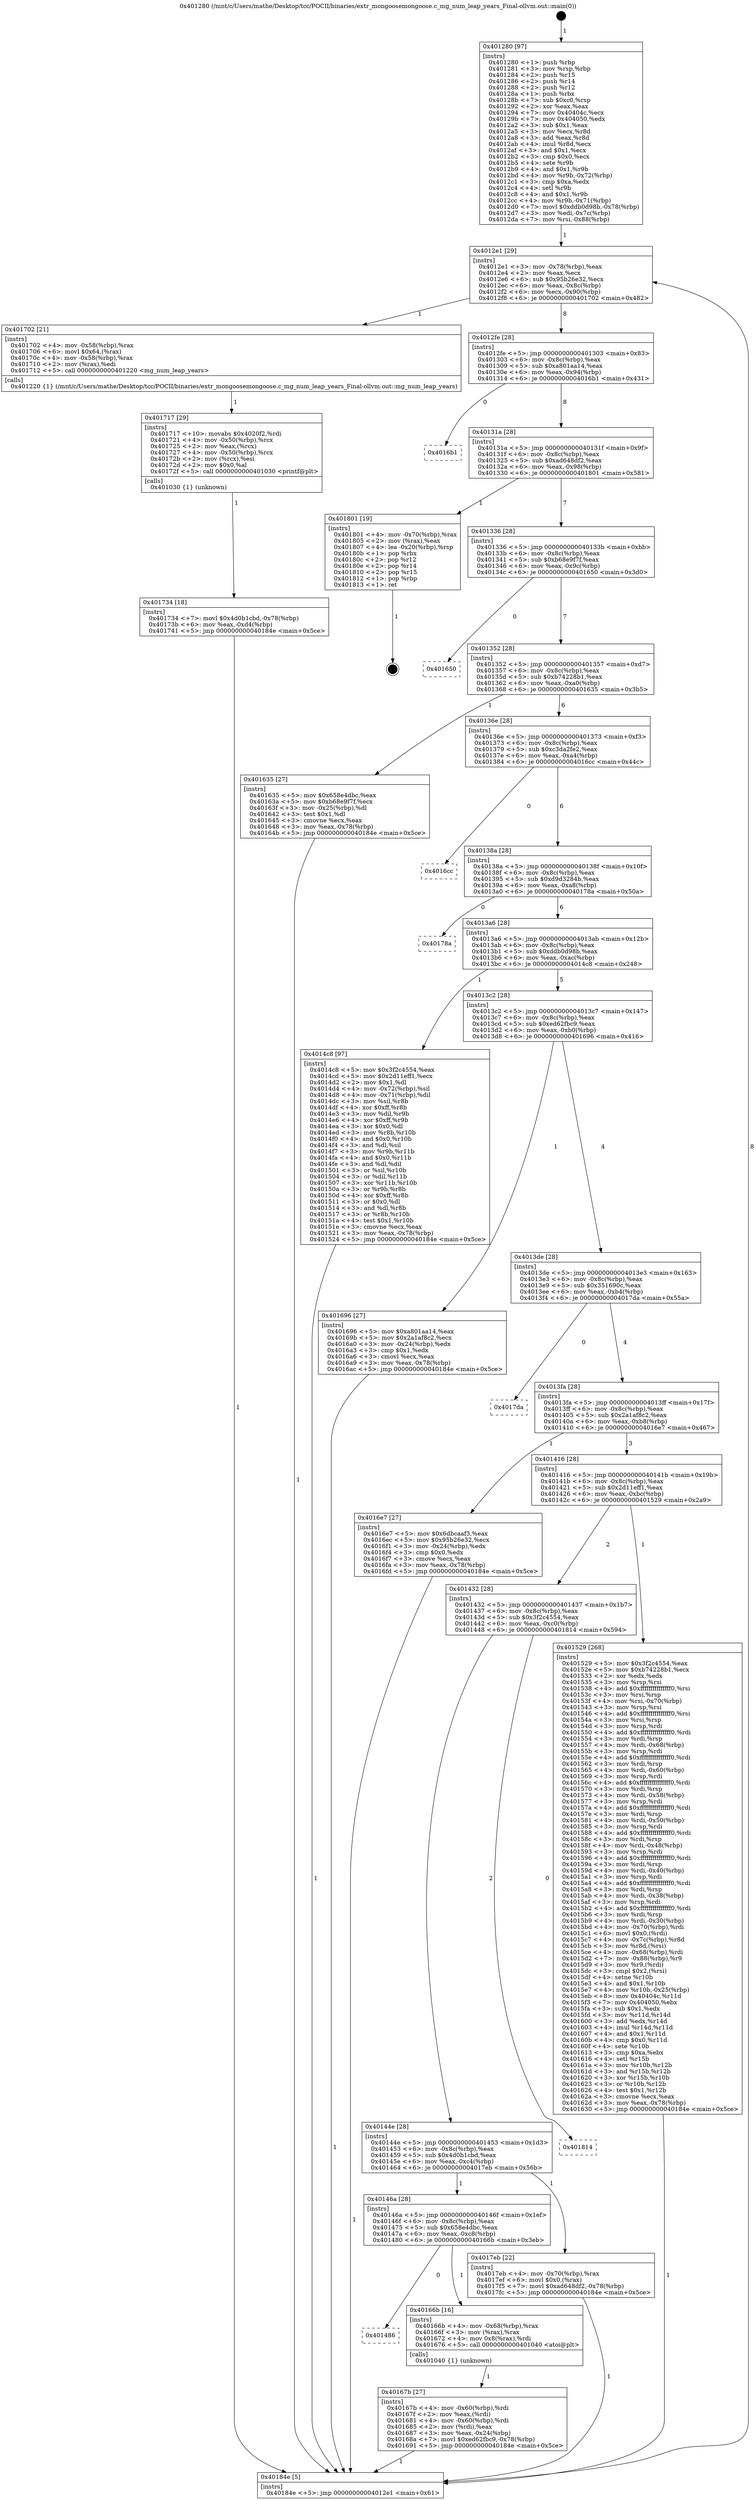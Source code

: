 digraph "0x401280" {
  label = "0x401280 (/mnt/c/Users/mathe/Desktop/tcc/POCII/binaries/extr_mongoosemongoose.c_mg_num_leap_years_Final-ollvm.out::main(0))"
  labelloc = "t"
  node[shape=record]

  Entry [label="",width=0.3,height=0.3,shape=circle,fillcolor=black,style=filled]
  "0x4012e1" [label="{
     0x4012e1 [29]\l
     | [instrs]\l
     &nbsp;&nbsp;0x4012e1 \<+3\>: mov -0x78(%rbp),%eax\l
     &nbsp;&nbsp;0x4012e4 \<+2\>: mov %eax,%ecx\l
     &nbsp;&nbsp;0x4012e6 \<+6\>: sub $0x95b26e32,%ecx\l
     &nbsp;&nbsp;0x4012ec \<+6\>: mov %eax,-0x8c(%rbp)\l
     &nbsp;&nbsp;0x4012f2 \<+6\>: mov %ecx,-0x90(%rbp)\l
     &nbsp;&nbsp;0x4012f8 \<+6\>: je 0000000000401702 \<main+0x482\>\l
  }"]
  "0x401702" [label="{
     0x401702 [21]\l
     | [instrs]\l
     &nbsp;&nbsp;0x401702 \<+4\>: mov -0x58(%rbp),%rax\l
     &nbsp;&nbsp;0x401706 \<+6\>: movl $0x64,(%rax)\l
     &nbsp;&nbsp;0x40170c \<+4\>: mov -0x58(%rbp),%rax\l
     &nbsp;&nbsp;0x401710 \<+2\>: mov (%rax),%edi\l
     &nbsp;&nbsp;0x401712 \<+5\>: call 0000000000401220 \<mg_num_leap_years\>\l
     | [calls]\l
     &nbsp;&nbsp;0x401220 \{1\} (/mnt/c/Users/mathe/Desktop/tcc/POCII/binaries/extr_mongoosemongoose.c_mg_num_leap_years_Final-ollvm.out::mg_num_leap_years)\l
  }"]
  "0x4012fe" [label="{
     0x4012fe [28]\l
     | [instrs]\l
     &nbsp;&nbsp;0x4012fe \<+5\>: jmp 0000000000401303 \<main+0x83\>\l
     &nbsp;&nbsp;0x401303 \<+6\>: mov -0x8c(%rbp),%eax\l
     &nbsp;&nbsp;0x401309 \<+5\>: sub $0xa801aa14,%eax\l
     &nbsp;&nbsp;0x40130e \<+6\>: mov %eax,-0x94(%rbp)\l
     &nbsp;&nbsp;0x401314 \<+6\>: je 00000000004016b1 \<main+0x431\>\l
  }"]
  Exit [label="",width=0.3,height=0.3,shape=circle,fillcolor=black,style=filled,peripheries=2]
  "0x4016b1" [label="{
     0x4016b1\l
  }", style=dashed]
  "0x40131a" [label="{
     0x40131a [28]\l
     | [instrs]\l
     &nbsp;&nbsp;0x40131a \<+5\>: jmp 000000000040131f \<main+0x9f\>\l
     &nbsp;&nbsp;0x40131f \<+6\>: mov -0x8c(%rbp),%eax\l
     &nbsp;&nbsp;0x401325 \<+5\>: sub $0xad648df2,%eax\l
     &nbsp;&nbsp;0x40132a \<+6\>: mov %eax,-0x98(%rbp)\l
     &nbsp;&nbsp;0x401330 \<+6\>: je 0000000000401801 \<main+0x581\>\l
  }"]
  "0x401734" [label="{
     0x401734 [18]\l
     | [instrs]\l
     &nbsp;&nbsp;0x401734 \<+7\>: movl $0x4d0b1cbd,-0x78(%rbp)\l
     &nbsp;&nbsp;0x40173b \<+6\>: mov %eax,-0xd4(%rbp)\l
     &nbsp;&nbsp;0x401741 \<+5\>: jmp 000000000040184e \<main+0x5ce\>\l
  }"]
  "0x401801" [label="{
     0x401801 [19]\l
     | [instrs]\l
     &nbsp;&nbsp;0x401801 \<+4\>: mov -0x70(%rbp),%rax\l
     &nbsp;&nbsp;0x401805 \<+2\>: mov (%rax),%eax\l
     &nbsp;&nbsp;0x401807 \<+4\>: lea -0x20(%rbp),%rsp\l
     &nbsp;&nbsp;0x40180b \<+1\>: pop %rbx\l
     &nbsp;&nbsp;0x40180c \<+2\>: pop %r12\l
     &nbsp;&nbsp;0x40180e \<+2\>: pop %r14\l
     &nbsp;&nbsp;0x401810 \<+2\>: pop %r15\l
     &nbsp;&nbsp;0x401812 \<+1\>: pop %rbp\l
     &nbsp;&nbsp;0x401813 \<+1\>: ret\l
  }"]
  "0x401336" [label="{
     0x401336 [28]\l
     | [instrs]\l
     &nbsp;&nbsp;0x401336 \<+5\>: jmp 000000000040133b \<main+0xbb\>\l
     &nbsp;&nbsp;0x40133b \<+6\>: mov -0x8c(%rbp),%eax\l
     &nbsp;&nbsp;0x401341 \<+5\>: sub $0xb68e9f7f,%eax\l
     &nbsp;&nbsp;0x401346 \<+6\>: mov %eax,-0x9c(%rbp)\l
     &nbsp;&nbsp;0x40134c \<+6\>: je 0000000000401650 \<main+0x3d0\>\l
  }"]
  "0x401717" [label="{
     0x401717 [29]\l
     | [instrs]\l
     &nbsp;&nbsp;0x401717 \<+10\>: movabs $0x4020f2,%rdi\l
     &nbsp;&nbsp;0x401721 \<+4\>: mov -0x50(%rbp),%rcx\l
     &nbsp;&nbsp;0x401725 \<+2\>: mov %eax,(%rcx)\l
     &nbsp;&nbsp;0x401727 \<+4\>: mov -0x50(%rbp),%rcx\l
     &nbsp;&nbsp;0x40172b \<+2\>: mov (%rcx),%esi\l
     &nbsp;&nbsp;0x40172d \<+2\>: mov $0x0,%al\l
     &nbsp;&nbsp;0x40172f \<+5\>: call 0000000000401030 \<printf@plt\>\l
     | [calls]\l
     &nbsp;&nbsp;0x401030 \{1\} (unknown)\l
  }"]
  "0x401650" [label="{
     0x401650\l
  }", style=dashed]
  "0x401352" [label="{
     0x401352 [28]\l
     | [instrs]\l
     &nbsp;&nbsp;0x401352 \<+5\>: jmp 0000000000401357 \<main+0xd7\>\l
     &nbsp;&nbsp;0x401357 \<+6\>: mov -0x8c(%rbp),%eax\l
     &nbsp;&nbsp;0x40135d \<+5\>: sub $0xb74228b1,%eax\l
     &nbsp;&nbsp;0x401362 \<+6\>: mov %eax,-0xa0(%rbp)\l
     &nbsp;&nbsp;0x401368 \<+6\>: je 0000000000401635 \<main+0x3b5\>\l
  }"]
  "0x40167b" [label="{
     0x40167b [27]\l
     | [instrs]\l
     &nbsp;&nbsp;0x40167b \<+4\>: mov -0x60(%rbp),%rdi\l
     &nbsp;&nbsp;0x40167f \<+2\>: mov %eax,(%rdi)\l
     &nbsp;&nbsp;0x401681 \<+4\>: mov -0x60(%rbp),%rdi\l
     &nbsp;&nbsp;0x401685 \<+2\>: mov (%rdi),%eax\l
     &nbsp;&nbsp;0x401687 \<+3\>: mov %eax,-0x24(%rbp)\l
     &nbsp;&nbsp;0x40168a \<+7\>: movl $0xed62fbc9,-0x78(%rbp)\l
     &nbsp;&nbsp;0x401691 \<+5\>: jmp 000000000040184e \<main+0x5ce\>\l
  }"]
  "0x401635" [label="{
     0x401635 [27]\l
     | [instrs]\l
     &nbsp;&nbsp;0x401635 \<+5\>: mov $0x658e4dbc,%eax\l
     &nbsp;&nbsp;0x40163a \<+5\>: mov $0xb68e9f7f,%ecx\l
     &nbsp;&nbsp;0x40163f \<+3\>: mov -0x25(%rbp),%dl\l
     &nbsp;&nbsp;0x401642 \<+3\>: test $0x1,%dl\l
     &nbsp;&nbsp;0x401645 \<+3\>: cmovne %ecx,%eax\l
     &nbsp;&nbsp;0x401648 \<+3\>: mov %eax,-0x78(%rbp)\l
     &nbsp;&nbsp;0x40164b \<+5\>: jmp 000000000040184e \<main+0x5ce\>\l
  }"]
  "0x40136e" [label="{
     0x40136e [28]\l
     | [instrs]\l
     &nbsp;&nbsp;0x40136e \<+5\>: jmp 0000000000401373 \<main+0xf3\>\l
     &nbsp;&nbsp;0x401373 \<+6\>: mov -0x8c(%rbp),%eax\l
     &nbsp;&nbsp;0x401379 \<+5\>: sub $0xc3da2fe2,%eax\l
     &nbsp;&nbsp;0x40137e \<+6\>: mov %eax,-0xa4(%rbp)\l
     &nbsp;&nbsp;0x401384 \<+6\>: je 00000000004016cc \<main+0x44c\>\l
  }"]
  "0x401486" [label="{
     0x401486\l
  }", style=dashed]
  "0x4016cc" [label="{
     0x4016cc\l
  }", style=dashed]
  "0x40138a" [label="{
     0x40138a [28]\l
     | [instrs]\l
     &nbsp;&nbsp;0x40138a \<+5\>: jmp 000000000040138f \<main+0x10f\>\l
     &nbsp;&nbsp;0x40138f \<+6\>: mov -0x8c(%rbp),%eax\l
     &nbsp;&nbsp;0x401395 \<+5\>: sub $0xd9d3284b,%eax\l
     &nbsp;&nbsp;0x40139a \<+6\>: mov %eax,-0xa8(%rbp)\l
     &nbsp;&nbsp;0x4013a0 \<+6\>: je 000000000040178a \<main+0x50a\>\l
  }"]
  "0x40166b" [label="{
     0x40166b [16]\l
     | [instrs]\l
     &nbsp;&nbsp;0x40166b \<+4\>: mov -0x68(%rbp),%rax\l
     &nbsp;&nbsp;0x40166f \<+3\>: mov (%rax),%rax\l
     &nbsp;&nbsp;0x401672 \<+4\>: mov 0x8(%rax),%rdi\l
     &nbsp;&nbsp;0x401676 \<+5\>: call 0000000000401040 \<atoi@plt\>\l
     | [calls]\l
     &nbsp;&nbsp;0x401040 \{1\} (unknown)\l
  }"]
  "0x40178a" [label="{
     0x40178a\l
  }", style=dashed]
  "0x4013a6" [label="{
     0x4013a6 [28]\l
     | [instrs]\l
     &nbsp;&nbsp;0x4013a6 \<+5\>: jmp 00000000004013ab \<main+0x12b\>\l
     &nbsp;&nbsp;0x4013ab \<+6\>: mov -0x8c(%rbp),%eax\l
     &nbsp;&nbsp;0x4013b1 \<+5\>: sub $0xddb0d98b,%eax\l
     &nbsp;&nbsp;0x4013b6 \<+6\>: mov %eax,-0xac(%rbp)\l
     &nbsp;&nbsp;0x4013bc \<+6\>: je 00000000004014c8 \<main+0x248\>\l
  }"]
  "0x40146a" [label="{
     0x40146a [28]\l
     | [instrs]\l
     &nbsp;&nbsp;0x40146a \<+5\>: jmp 000000000040146f \<main+0x1ef\>\l
     &nbsp;&nbsp;0x40146f \<+6\>: mov -0x8c(%rbp),%eax\l
     &nbsp;&nbsp;0x401475 \<+5\>: sub $0x658e4dbc,%eax\l
     &nbsp;&nbsp;0x40147a \<+6\>: mov %eax,-0xc8(%rbp)\l
     &nbsp;&nbsp;0x401480 \<+6\>: je 000000000040166b \<main+0x3eb\>\l
  }"]
  "0x4014c8" [label="{
     0x4014c8 [97]\l
     | [instrs]\l
     &nbsp;&nbsp;0x4014c8 \<+5\>: mov $0x3f2c4554,%eax\l
     &nbsp;&nbsp;0x4014cd \<+5\>: mov $0x2d11eff1,%ecx\l
     &nbsp;&nbsp;0x4014d2 \<+2\>: mov $0x1,%dl\l
     &nbsp;&nbsp;0x4014d4 \<+4\>: mov -0x72(%rbp),%sil\l
     &nbsp;&nbsp;0x4014d8 \<+4\>: mov -0x71(%rbp),%dil\l
     &nbsp;&nbsp;0x4014dc \<+3\>: mov %sil,%r8b\l
     &nbsp;&nbsp;0x4014df \<+4\>: xor $0xff,%r8b\l
     &nbsp;&nbsp;0x4014e3 \<+3\>: mov %dil,%r9b\l
     &nbsp;&nbsp;0x4014e6 \<+4\>: xor $0xff,%r9b\l
     &nbsp;&nbsp;0x4014ea \<+3\>: xor $0x0,%dl\l
     &nbsp;&nbsp;0x4014ed \<+3\>: mov %r8b,%r10b\l
     &nbsp;&nbsp;0x4014f0 \<+4\>: and $0x0,%r10b\l
     &nbsp;&nbsp;0x4014f4 \<+3\>: and %dl,%sil\l
     &nbsp;&nbsp;0x4014f7 \<+3\>: mov %r9b,%r11b\l
     &nbsp;&nbsp;0x4014fa \<+4\>: and $0x0,%r11b\l
     &nbsp;&nbsp;0x4014fe \<+3\>: and %dl,%dil\l
     &nbsp;&nbsp;0x401501 \<+3\>: or %sil,%r10b\l
     &nbsp;&nbsp;0x401504 \<+3\>: or %dil,%r11b\l
     &nbsp;&nbsp;0x401507 \<+3\>: xor %r11b,%r10b\l
     &nbsp;&nbsp;0x40150a \<+3\>: or %r9b,%r8b\l
     &nbsp;&nbsp;0x40150d \<+4\>: xor $0xff,%r8b\l
     &nbsp;&nbsp;0x401511 \<+3\>: or $0x0,%dl\l
     &nbsp;&nbsp;0x401514 \<+3\>: and %dl,%r8b\l
     &nbsp;&nbsp;0x401517 \<+3\>: or %r8b,%r10b\l
     &nbsp;&nbsp;0x40151a \<+4\>: test $0x1,%r10b\l
     &nbsp;&nbsp;0x40151e \<+3\>: cmovne %ecx,%eax\l
     &nbsp;&nbsp;0x401521 \<+3\>: mov %eax,-0x78(%rbp)\l
     &nbsp;&nbsp;0x401524 \<+5\>: jmp 000000000040184e \<main+0x5ce\>\l
  }"]
  "0x4013c2" [label="{
     0x4013c2 [28]\l
     | [instrs]\l
     &nbsp;&nbsp;0x4013c2 \<+5\>: jmp 00000000004013c7 \<main+0x147\>\l
     &nbsp;&nbsp;0x4013c7 \<+6\>: mov -0x8c(%rbp),%eax\l
     &nbsp;&nbsp;0x4013cd \<+5\>: sub $0xed62fbc9,%eax\l
     &nbsp;&nbsp;0x4013d2 \<+6\>: mov %eax,-0xb0(%rbp)\l
     &nbsp;&nbsp;0x4013d8 \<+6\>: je 0000000000401696 \<main+0x416\>\l
  }"]
  "0x40184e" [label="{
     0x40184e [5]\l
     | [instrs]\l
     &nbsp;&nbsp;0x40184e \<+5\>: jmp 00000000004012e1 \<main+0x61\>\l
  }"]
  "0x401280" [label="{
     0x401280 [97]\l
     | [instrs]\l
     &nbsp;&nbsp;0x401280 \<+1\>: push %rbp\l
     &nbsp;&nbsp;0x401281 \<+3\>: mov %rsp,%rbp\l
     &nbsp;&nbsp;0x401284 \<+2\>: push %r15\l
     &nbsp;&nbsp;0x401286 \<+2\>: push %r14\l
     &nbsp;&nbsp;0x401288 \<+2\>: push %r12\l
     &nbsp;&nbsp;0x40128a \<+1\>: push %rbx\l
     &nbsp;&nbsp;0x40128b \<+7\>: sub $0xc0,%rsp\l
     &nbsp;&nbsp;0x401292 \<+2\>: xor %eax,%eax\l
     &nbsp;&nbsp;0x401294 \<+7\>: mov 0x40404c,%ecx\l
     &nbsp;&nbsp;0x40129b \<+7\>: mov 0x404050,%edx\l
     &nbsp;&nbsp;0x4012a2 \<+3\>: sub $0x1,%eax\l
     &nbsp;&nbsp;0x4012a5 \<+3\>: mov %ecx,%r8d\l
     &nbsp;&nbsp;0x4012a8 \<+3\>: add %eax,%r8d\l
     &nbsp;&nbsp;0x4012ab \<+4\>: imul %r8d,%ecx\l
     &nbsp;&nbsp;0x4012af \<+3\>: and $0x1,%ecx\l
     &nbsp;&nbsp;0x4012b2 \<+3\>: cmp $0x0,%ecx\l
     &nbsp;&nbsp;0x4012b5 \<+4\>: sete %r9b\l
     &nbsp;&nbsp;0x4012b9 \<+4\>: and $0x1,%r9b\l
     &nbsp;&nbsp;0x4012bd \<+4\>: mov %r9b,-0x72(%rbp)\l
     &nbsp;&nbsp;0x4012c1 \<+3\>: cmp $0xa,%edx\l
     &nbsp;&nbsp;0x4012c4 \<+4\>: setl %r9b\l
     &nbsp;&nbsp;0x4012c8 \<+4\>: and $0x1,%r9b\l
     &nbsp;&nbsp;0x4012cc \<+4\>: mov %r9b,-0x71(%rbp)\l
     &nbsp;&nbsp;0x4012d0 \<+7\>: movl $0xddb0d98b,-0x78(%rbp)\l
     &nbsp;&nbsp;0x4012d7 \<+3\>: mov %edi,-0x7c(%rbp)\l
     &nbsp;&nbsp;0x4012da \<+7\>: mov %rsi,-0x88(%rbp)\l
  }"]
  "0x4017eb" [label="{
     0x4017eb [22]\l
     | [instrs]\l
     &nbsp;&nbsp;0x4017eb \<+4\>: mov -0x70(%rbp),%rax\l
     &nbsp;&nbsp;0x4017ef \<+6\>: movl $0x0,(%rax)\l
     &nbsp;&nbsp;0x4017f5 \<+7\>: movl $0xad648df2,-0x78(%rbp)\l
     &nbsp;&nbsp;0x4017fc \<+5\>: jmp 000000000040184e \<main+0x5ce\>\l
  }"]
  "0x401696" [label="{
     0x401696 [27]\l
     | [instrs]\l
     &nbsp;&nbsp;0x401696 \<+5\>: mov $0xa801aa14,%eax\l
     &nbsp;&nbsp;0x40169b \<+5\>: mov $0x2a1af8c2,%ecx\l
     &nbsp;&nbsp;0x4016a0 \<+3\>: mov -0x24(%rbp),%edx\l
     &nbsp;&nbsp;0x4016a3 \<+3\>: cmp $0x1,%edx\l
     &nbsp;&nbsp;0x4016a6 \<+3\>: cmovl %ecx,%eax\l
     &nbsp;&nbsp;0x4016a9 \<+3\>: mov %eax,-0x78(%rbp)\l
     &nbsp;&nbsp;0x4016ac \<+5\>: jmp 000000000040184e \<main+0x5ce\>\l
  }"]
  "0x4013de" [label="{
     0x4013de [28]\l
     | [instrs]\l
     &nbsp;&nbsp;0x4013de \<+5\>: jmp 00000000004013e3 \<main+0x163\>\l
     &nbsp;&nbsp;0x4013e3 \<+6\>: mov -0x8c(%rbp),%eax\l
     &nbsp;&nbsp;0x4013e9 \<+5\>: sub $0x351690c,%eax\l
     &nbsp;&nbsp;0x4013ee \<+6\>: mov %eax,-0xb4(%rbp)\l
     &nbsp;&nbsp;0x4013f4 \<+6\>: je 00000000004017da \<main+0x55a\>\l
  }"]
  "0x40144e" [label="{
     0x40144e [28]\l
     | [instrs]\l
     &nbsp;&nbsp;0x40144e \<+5\>: jmp 0000000000401453 \<main+0x1d3\>\l
     &nbsp;&nbsp;0x401453 \<+6\>: mov -0x8c(%rbp),%eax\l
     &nbsp;&nbsp;0x401459 \<+5\>: sub $0x4d0b1cbd,%eax\l
     &nbsp;&nbsp;0x40145e \<+6\>: mov %eax,-0xc4(%rbp)\l
     &nbsp;&nbsp;0x401464 \<+6\>: je 00000000004017eb \<main+0x56b\>\l
  }"]
  "0x4017da" [label="{
     0x4017da\l
  }", style=dashed]
  "0x4013fa" [label="{
     0x4013fa [28]\l
     | [instrs]\l
     &nbsp;&nbsp;0x4013fa \<+5\>: jmp 00000000004013ff \<main+0x17f\>\l
     &nbsp;&nbsp;0x4013ff \<+6\>: mov -0x8c(%rbp),%eax\l
     &nbsp;&nbsp;0x401405 \<+5\>: sub $0x2a1af8c2,%eax\l
     &nbsp;&nbsp;0x40140a \<+6\>: mov %eax,-0xb8(%rbp)\l
     &nbsp;&nbsp;0x401410 \<+6\>: je 00000000004016e7 \<main+0x467\>\l
  }"]
  "0x401814" [label="{
     0x401814\l
  }", style=dashed]
  "0x4016e7" [label="{
     0x4016e7 [27]\l
     | [instrs]\l
     &nbsp;&nbsp;0x4016e7 \<+5\>: mov $0x6dbcaaf3,%eax\l
     &nbsp;&nbsp;0x4016ec \<+5\>: mov $0x95b26e32,%ecx\l
     &nbsp;&nbsp;0x4016f1 \<+3\>: mov -0x24(%rbp),%edx\l
     &nbsp;&nbsp;0x4016f4 \<+3\>: cmp $0x0,%edx\l
     &nbsp;&nbsp;0x4016f7 \<+3\>: cmove %ecx,%eax\l
     &nbsp;&nbsp;0x4016fa \<+3\>: mov %eax,-0x78(%rbp)\l
     &nbsp;&nbsp;0x4016fd \<+5\>: jmp 000000000040184e \<main+0x5ce\>\l
  }"]
  "0x401416" [label="{
     0x401416 [28]\l
     | [instrs]\l
     &nbsp;&nbsp;0x401416 \<+5\>: jmp 000000000040141b \<main+0x19b\>\l
     &nbsp;&nbsp;0x40141b \<+6\>: mov -0x8c(%rbp),%eax\l
     &nbsp;&nbsp;0x401421 \<+5\>: sub $0x2d11eff1,%eax\l
     &nbsp;&nbsp;0x401426 \<+6\>: mov %eax,-0xbc(%rbp)\l
     &nbsp;&nbsp;0x40142c \<+6\>: je 0000000000401529 \<main+0x2a9\>\l
  }"]
  "0x401432" [label="{
     0x401432 [28]\l
     | [instrs]\l
     &nbsp;&nbsp;0x401432 \<+5\>: jmp 0000000000401437 \<main+0x1b7\>\l
     &nbsp;&nbsp;0x401437 \<+6\>: mov -0x8c(%rbp),%eax\l
     &nbsp;&nbsp;0x40143d \<+5\>: sub $0x3f2c4554,%eax\l
     &nbsp;&nbsp;0x401442 \<+6\>: mov %eax,-0xc0(%rbp)\l
     &nbsp;&nbsp;0x401448 \<+6\>: je 0000000000401814 \<main+0x594\>\l
  }"]
  "0x401529" [label="{
     0x401529 [268]\l
     | [instrs]\l
     &nbsp;&nbsp;0x401529 \<+5\>: mov $0x3f2c4554,%eax\l
     &nbsp;&nbsp;0x40152e \<+5\>: mov $0xb74228b1,%ecx\l
     &nbsp;&nbsp;0x401533 \<+2\>: xor %edx,%edx\l
     &nbsp;&nbsp;0x401535 \<+3\>: mov %rsp,%rsi\l
     &nbsp;&nbsp;0x401538 \<+4\>: add $0xfffffffffffffff0,%rsi\l
     &nbsp;&nbsp;0x40153c \<+3\>: mov %rsi,%rsp\l
     &nbsp;&nbsp;0x40153f \<+4\>: mov %rsi,-0x70(%rbp)\l
     &nbsp;&nbsp;0x401543 \<+3\>: mov %rsp,%rsi\l
     &nbsp;&nbsp;0x401546 \<+4\>: add $0xfffffffffffffff0,%rsi\l
     &nbsp;&nbsp;0x40154a \<+3\>: mov %rsi,%rsp\l
     &nbsp;&nbsp;0x40154d \<+3\>: mov %rsp,%rdi\l
     &nbsp;&nbsp;0x401550 \<+4\>: add $0xfffffffffffffff0,%rdi\l
     &nbsp;&nbsp;0x401554 \<+3\>: mov %rdi,%rsp\l
     &nbsp;&nbsp;0x401557 \<+4\>: mov %rdi,-0x68(%rbp)\l
     &nbsp;&nbsp;0x40155b \<+3\>: mov %rsp,%rdi\l
     &nbsp;&nbsp;0x40155e \<+4\>: add $0xfffffffffffffff0,%rdi\l
     &nbsp;&nbsp;0x401562 \<+3\>: mov %rdi,%rsp\l
     &nbsp;&nbsp;0x401565 \<+4\>: mov %rdi,-0x60(%rbp)\l
     &nbsp;&nbsp;0x401569 \<+3\>: mov %rsp,%rdi\l
     &nbsp;&nbsp;0x40156c \<+4\>: add $0xfffffffffffffff0,%rdi\l
     &nbsp;&nbsp;0x401570 \<+3\>: mov %rdi,%rsp\l
     &nbsp;&nbsp;0x401573 \<+4\>: mov %rdi,-0x58(%rbp)\l
     &nbsp;&nbsp;0x401577 \<+3\>: mov %rsp,%rdi\l
     &nbsp;&nbsp;0x40157a \<+4\>: add $0xfffffffffffffff0,%rdi\l
     &nbsp;&nbsp;0x40157e \<+3\>: mov %rdi,%rsp\l
     &nbsp;&nbsp;0x401581 \<+4\>: mov %rdi,-0x50(%rbp)\l
     &nbsp;&nbsp;0x401585 \<+3\>: mov %rsp,%rdi\l
     &nbsp;&nbsp;0x401588 \<+4\>: add $0xfffffffffffffff0,%rdi\l
     &nbsp;&nbsp;0x40158c \<+3\>: mov %rdi,%rsp\l
     &nbsp;&nbsp;0x40158f \<+4\>: mov %rdi,-0x48(%rbp)\l
     &nbsp;&nbsp;0x401593 \<+3\>: mov %rsp,%rdi\l
     &nbsp;&nbsp;0x401596 \<+4\>: add $0xfffffffffffffff0,%rdi\l
     &nbsp;&nbsp;0x40159a \<+3\>: mov %rdi,%rsp\l
     &nbsp;&nbsp;0x40159d \<+4\>: mov %rdi,-0x40(%rbp)\l
     &nbsp;&nbsp;0x4015a1 \<+3\>: mov %rsp,%rdi\l
     &nbsp;&nbsp;0x4015a4 \<+4\>: add $0xfffffffffffffff0,%rdi\l
     &nbsp;&nbsp;0x4015a8 \<+3\>: mov %rdi,%rsp\l
     &nbsp;&nbsp;0x4015ab \<+4\>: mov %rdi,-0x38(%rbp)\l
     &nbsp;&nbsp;0x4015af \<+3\>: mov %rsp,%rdi\l
     &nbsp;&nbsp;0x4015b2 \<+4\>: add $0xfffffffffffffff0,%rdi\l
     &nbsp;&nbsp;0x4015b6 \<+3\>: mov %rdi,%rsp\l
     &nbsp;&nbsp;0x4015b9 \<+4\>: mov %rdi,-0x30(%rbp)\l
     &nbsp;&nbsp;0x4015bd \<+4\>: mov -0x70(%rbp),%rdi\l
     &nbsp;&nbsp;0x4015c1 \<+6\>: movl $0x0,(%rdi)\l
     &nbsp;&nbsp;0x4015c7 \<+4\>: mov -0x7c(%rbp),%r8d\l
     &nbsp;&nbsp;0x4015cb \<+3\>: mov %r8d,(%rsi)\l
     &nbsp;&nbsp;0x4015ce \<+4\>: mov -0x68(%rbp),%rdi\l
     &nbsp;&nbsp;0x4015d2 \<+7\>: mov -0x88(%rbp),%r9\l
     &nbsp;&nbsp;0x4015d9 \<+3\>: mov %r9,(%rdi)\l
     &nbsp;&nbsp;0x4015dc \<+3\>: cmpl $0x2,(%rsi)\l
     &nbsp;&nbsp;0x4015df \<+4\>: setne %r10b\l
     &nbsp;&nbsp;0x4015e3 \<+4\>: and $0x1,%r10b\l
     &nbsp;&nbsp;0x4015e7 \<+4\>: mov %r10b,-0x25(%rbp)\l
     &nbsp;&nbsp;0x4015eb \<+8\>: mov 0x40404c,%r11d\l
     &nbsp;&nbsp;0x4015f3 \<+7\>: mov 0x404050,%ebx\l
     &nbsp;&nbsp;0x4015fa \<+3\>: sub $0x1,%edx\l
     &nbsp;&nbsp;0x4015fd \<+3\>: mov %r11d,%r14d\l
     &nbsp;&nbsp;0x401600 \<+3\>: add %edx,%r14d\l
     &nbsp;&nbsp;0x401603 \<+4\>: imul %r14d,%r11d\l
     &nbsp;&nbsp;0x401607 \<+4\>: and $0x1,%r11d\l
     &nbsp;&nbsp;0x40160b \<+4\>: cmp $0x0,%r11d\l
     &nbsp;&nbsp;0x40160f \<+4\>: sete %r10b\l
     &nbsp;&nbsp;0x401613 \<+3\>: cmp $0xa,%ebx\l
     &nbsp;&nbsp;0x401616 \<+4\>: setl %r15b\l
     &nbsp;&nbsp;0x40161a \<+3\>: mov %r10b,%r12b\l
     &nbsp;&nbsp;0x40161d \<+3\>: and %r15b,%r12b\l
     &nbsp;&nbsp;0x401620 \<+3\>: xor %r15b,%r10b\l
     &nbsp;&nbsp;0x401623 \<+3\>: or %r10b,%r12b\l
     &nbsp;&nbsp;0x401626 \<+4\>: test $0x1,%r12b\l
     &nbsp;&nbsp;0x40162a \<+3\>: cmovne %ecx,%eax\l
     &nbsp;&nbsp;0x40162d \<+3\>: mov %eax,-0x78(%rbp)\l
     &nbsp;&nbsp;0x401630 \<+5\>: jmp 000000000040184e \<main+0x5ce\>\l
  }"]
  Entry -> "0x401280" [label=" 1"]
  "0x4012e1" -> "0x401702" [label=" 1"]
  "0x4012e1" -> "0x4012fe" [label=" 8"]
  "0x401801" -> Exit [label=" 1"]
  "0x4012fe" -> "0x4016b1" [label=" 0"]
  "0x4012fe" -> "0x40131a" [label=" 8"]
  "0x4017eb" -> "0x40184e" [label=" 1"]
  "0x40131a" -> "0x401801" [label=" 1"]
  "0x40131a" -> "0x401336" [label=" 7"]
  "0x401734" -> "0x40184e" [label=" 1"]
  "0x401336" -> "0x401650" [label=" 0"]
  "0x401336" -> "0x401352" [label=" 7"]
  "0x401717" -> "0x401734" [label=" 1"]
  "0x401352" -> "0x401635" [label=" 1"]
  "0x401352" -> "0x40136e" [label=" 6"]
  "0x401702" -> "0x401717" [label=" 1"]
  "0x40136e" -> "0x4016cc" [label=" 0"]
  "0x40136e" -> "0x40138a" [label=" 6"]
  "0x4016e7" -> "0x40184e" [label=" 1"]
  "0x40138a" -> "0x40178a" [label=" 0"]
  "0x40138a" -> "0x4013a6" [label=" 6"]
  "0x401696" -> "0x40184e" [label=" 1"]
  "0x4013a6" -> "0x4014c8" [label=" 1"]
  "0x4013a6" -> "0x4013c2" [label=" 5"]
  "0x4014c8" -> "0x40184e" [label=" 1"]
  "0x401280" -> "0x4012e1" [label=" 1"]
  "0x40184e" -> "0x4012e1" [label=" 8"]
  "0x40166b" -> "0x40167b" [label=" 1"]
  "0x4013c2" -> "0x401696" [label=" 1"]
  "0x4013c2" -> "0x4013de" [label=" 4"]
  "0x40146a" -> "0x401486" [label=" 0"]
  "0x4013de" -> "0x4017da" [label=" 0"]
  "0x4013de" -> "0x4013fa" [label=" 4"]
  "0x40167b" -> "0x40184e" [label=" 1"]
  "0x4013fa" -> "0x4016e7" [label=" 1"]
  "0x4013fa" -> "0x401416" [label=" 3"]
  "0x40144e" -> "0x40146a" [label=" 1"]
  "0x401416" -> "0x401529" [label=" 1"]
  "0x401416" -> "0x401432" [label=" 2"]
  "0x40146a" -> "0x40166b" [label=" 1"]
  "0x401529" -> "0x40184e" [label=" 1"]
  "0x401635" -> "0x40184e" [label=" 1"]
  "0x40144e" -> "0x4017eb" [label=" 1"]
  "0x401432" -> "0x401814" [label=" 0"]
  "0x401432" -> "0x40144e" [label=" 2"]
}
